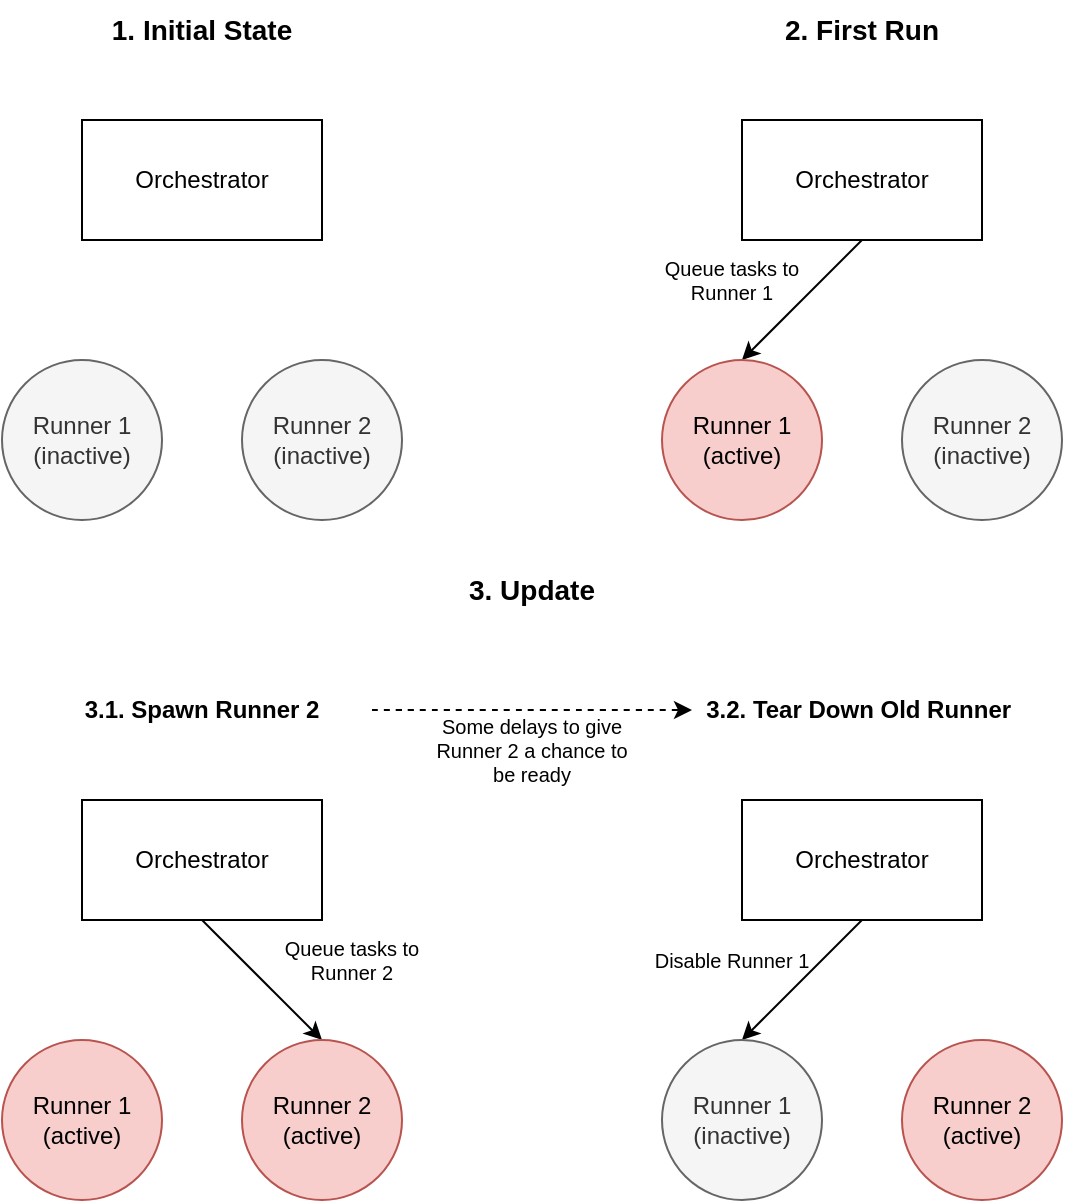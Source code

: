<mxfile version="12.4.8" type="device"><diagram id="JCkScJsFE0o4JKARroSn" name="Page-1"><mxGraphModel dx="1426" dy="745" grid="1" gridSize="10" guides="1" tooltips="1" connect="1" arrows="1" fold="1" page="1" pageScale="1" pageWidth="850" pageHeight="1100" math="0" shadow="0"><root><mxCell id="0"/><mxCell id="1" parent="0"/><mxCell id="4BE3v85FKNBC50UQKBOO-1" value="Orchestrator" style="rounded=0;whiteSpace=wrap;html=1;" vertex="1" parent="1"><mxGeometry x="120" y="200" width="120" height="60" as="geometry"/></mxCell><mxCell id="4BE3v85FKNBC50UQKBOO-3" value="Runner 1&lt;br&gt;(inactive)" style="ellipse;whiteSpace=wrap;html=1;aspect=fixed;fillColor=#f5f5f5;strokeColor=#666666;fontColor=#333333;" vertex="1" parent="1"><mxGeometry x="80" y="320" width="80" height="80" as="geometry"/></mxCell><mxCell id="4BE3v85FKNBC50UQKBOO-4" value="Runner 2&lt;br&gt;(inactive)" style="ellipse;whiteSpace=wrap;html=1;aspect=fixed;fillColor=#f5f5f5;strokeColor=#666666;fontColor=#333333;" vertex="1" parent="1"><mxGeometry x="200" y="320" width="80" height="80" as="geometry"/></mxCell><mxCell id="4BE3v85FKNBC50UQKBOO-5" value="1. Initial State" style="text;html=1;strokeColor=none;fillColor=none;align=center;verticalAlign=middle;whiteSpace=wrap;rounded=0;fontSize=14;fontStyle=1" vertex="1" parent="1"><mxGeometry x="95" y="140" width="170" height="30" as="geometry"/></mxCell><mxCell id="4BE3v85FKNBC50UQKBOO-10" style="rounded=0;orthogonalLoop=1;jettySize=auto;html=1;exitX=0.5;exitY=1;exitDx=0;exitDy=0;entryX=0.5;entryY=0;entryDx=0;entryDy=0;fontSize=14;" edge="1" parent="1" source="4BE3v85FKNBC50UQKBOO-6" target="4BE3v85FKNBC50UQKBOO-7"><mxGeometry relative="1" as="geometry"/></mxCell><mxCell id="4BE3v85FKNBC50UQKBOO-6" value="Orchestrator" style="rounded=0;whiteSpace=wrap;html=1;" vertex="1" parent="1"><mxGeometry x="450" y="200" width="120" height="60" as="geometry"/></mxCell><mxCell id="4BE3v85FKNBC50UQKBOO-7" value="Runner 1&lt;br&gt;(active)" style="ellipse;whiteSpace=wrap;html=1;aspect=fixed;fillColor=#f8cecc;strokeColor=#b85450;" vertex="1" parent="1"><mxGeometry x="410" y="320" width="80" height="80" as="geometry"/></mxCell><mxCell id="4BE3v85FKNBC50UQKBOO-8" value="Runner 2&lt;br&gt;(inactive)" style="ellipse;whiteSpace=wrap;html=1;aspect=fixed;fillColor=#f5f5f5;strokeColor=#666666;fontColor=#333333;" vertex="1" parent="1"><mxGeometry x="530" y="320" width="80" height="80" as="geometry"/></mxCell><mxCell id="4BE3v85FKNBC50UQKBOO-9" value="2. First Run" style="text;html=1;strokeColor=none;fillColor=none;align=center;verticalAlign=middle;whiteSpace=wrap;rounded=0;fontSize=14;fontStyle=1" vertex="1" parent="1"><mxGeometry x="425" y="140" width="170" height="30" as="geometry"/></mxCell><mxCell id="4BE3v85FKNBC50UQKBOO-11" value="Queue tasks to Runner 1" style="text;html=1;strokeColor=none;fillColor=none;align=center;verticalAlign=middle;whiteSpace=wrap;rounded=0;fontSize=10;" vertex="1" parent="1"><mxGeometry x="400" y="270" width="90" height="20" as="geometry"/></mxCell><mxCell id="4BE3v85FKNBC50UQKBOO-18" style="edgeStyle=none;rounded=0;orthogonalLoop=1;jettySize=auto;html=1;exitX=0.5;exitY=1;exitDx=0;exitDy=0;entryX=0.5;entryY=0;entryDx=0;entryDy=0;fontSize=12;" edge="1" parent="1" source="4BE3v85FKNBC50UQKBOO-12" target="4BE3v85FKNBC50UQKBOO-14"><mxGeometry relative="1" as="geometry"/></mxCell><mxCell id="4BE3v85FKNBC50UQKBOO-12" value="Orchestrator" style="rounded=0;whiteSpace=wrap;html=1;" vertex="1" parent="1"><mxGeometry x="120" y="540" width="120" height="60" as="geometry"/></mxCell><mxCell id="4BE3v85FKNBC50UQKBOO-13" value="Runner 1&lt;br&gt;(active)" style="ellipse;whiteSpace=wrap;html=1;aspect=fixed;fillColor=#f8cecc;strokeColor=#b85450;" vertex="1" parent="1"><mxGeometry x="80" y="660" width="80" height="80" as="geometry"/></mxCell><mxCell id="4BE3v85FKNBC50UQKBOO-14" value="Runner 2&lt;br&gt;(active)" style="ellipse;whiteSpace=wrap;html=1;aspect=fixed;fillColor=#f8cecc;strokeColor=#b85450;" vertex="1" parent="1"><mxGeometry x="200" y="660" width="80" height="80" as="geometry"/></mxCell><mxCell id="4BE3v85FKNBC50UQKBOO-26" style="edgeStyle=orthogonalEdgeStyle;rounded=0;orthogonalLoop=1;jettySize=auto;html=1;exitX=1;exitY=0.5;exitDx=0;exitDy=0;entryX=0;entryY=0.5;entryDx=0;entryDy=0;fontSize=12;dashed=1;curved=1;" edge="1" parent="1" source="4BE3v85FKNBC50UQKBOO-15" target="4BE3v85FKNBC50UQKBOO-23"><mxGeometry relative="1" as="geometry"/></mxCell><mxCell id="4BE3v85FKNBC50UQKBOO-15" value="3.1. Spawn Runner 2" style="text;html=1;strokeColor=none;fillColor=none;align=center;verticalAlign=middle;whiteSpace=wrap;rounded=0;fontSize=12;fontStyle=1" vertex="1" parent="1"><mxGeometry x="95" y="480" width="170" height="30" as="geometry"/></mxCell><mxCell id="4BE3v85FKNBC50UQKBOO-16" value="Queue tasks to Runner 2" style="text;html=1;strokeColor=none;fillColor=none;align=center;verticalAlign=middle;whiteSpace=wrap;rounded=0;fontSize=10;" vertex="1" parent="1"><mxGeometry x="210" y="610" width="90" height="20" as="geometry"/></mxCell><mxCell id="4BE3v85FKNBC50UQKBOO-17" value="3. Update" style="text;html=1;strokeColor=none;fillColor=none;align=center;verticalAlign=middle;whiteSpace=wrap;rounded=0;fontSize=14;fontStyle=1" vertex="1" parent="1"><mxGeometry x="260" y="420" width="170" height="30" as="geometry"/></mxCell><mxCell id="4BE3v85FKNBC50UQKBOO-19" style="edgeStyle=none;rounded=0;orthogonalLoop=1;jettySize=auto;html=1;exitX=0.5;exitY=1;exitDx=0;exitDy=0;entryX=0.5;entryY=0;entryDx=0;entryDy=0;fontSize=12;" edge="1" parent="1" source="4BE3v85FKNBC50UQKBOO-20" target="4BE3v85FKNBC50UQKBOO-21"><mxGeometry relative="1" as="geometry"/></mxCell><mxCell id="4BE3v85FKNBC50UQKBOO-20" value="Orchestrator" style="rounded=0;whiteSpace=wrap;html=1;" vertex="1" parent="1"><mxGeometry x="450" y="540" width="120" height="60" as="geometry"/></mxCell><mxCell id="4BE3v85FKNBC50UQKBOO-21" value="Runner 1&lt;br&gt;(inactive)" style="ellipse;whiteSpace=wrap;html=1;aspect=fixed;fillColor=#f5f5f5;strokeColor=#666666;fontColor=#333333;" vertex="1" parent="1"><mxGeometry x="410" y="660" width="80" height="80" as="geometry"/></mxCell><mxCell id="4BE3v85FKNBC50UQKBOO-22" value="Runner 2&lt;br&gt;(active)" style="ellipse;whiteSpace=wrap;html=1;aspect=fixed;fillColor=#f8cecc;strokeColor=#b85450;" vertex="1" parent="1"><mxGeometry x="530" y="660" width="80" height="80" as="geometry"/></mxCell><mxCell id="4BE3v85FKNBC50UQKBOO-23" value="3.2. Tear Down Old Runner&amp;nbsp;" style="text;html=1;strokeColor=none;fillColor=none;align=center;verticalAlign=middle;whiteSpace=wrap;rounded=0;fontSize=12;fontStyle=1" vertex="1" parent="1"><mxGeometry x="425" y="480" width="170" height="30" as="geometry"/></mxCell><mxCell id="4BE3v85FKNBC50UQKBOO-25" value="Disable Runner 1" style="text;html=1;strokeColor=none;fillColor=none;align=center;verticalAlign=middle;whiteSpace=wrap;rounded=0;fontSize=10;" vertex="1" parent="1"><mxGeometry x="400" y="610" width="90" height="20" as="geometry"/></mxCell><mxCell id="4BE3v85FKNBC50UQKBOO-28" value="Some delays to give Runner 2 a chance to be ready" style="text;html=1;strokeColor=none;fillColor=none;align=center;verticalAlign=middle;whiteSpace=wrap;rounded=0;fontSize=10;" vertex="1" parent="1"><mxGeometry x="290" y="490" width="110" height="50" as="geometry"/></mxCell></root></mxGraphModel></diagram></mxfile>